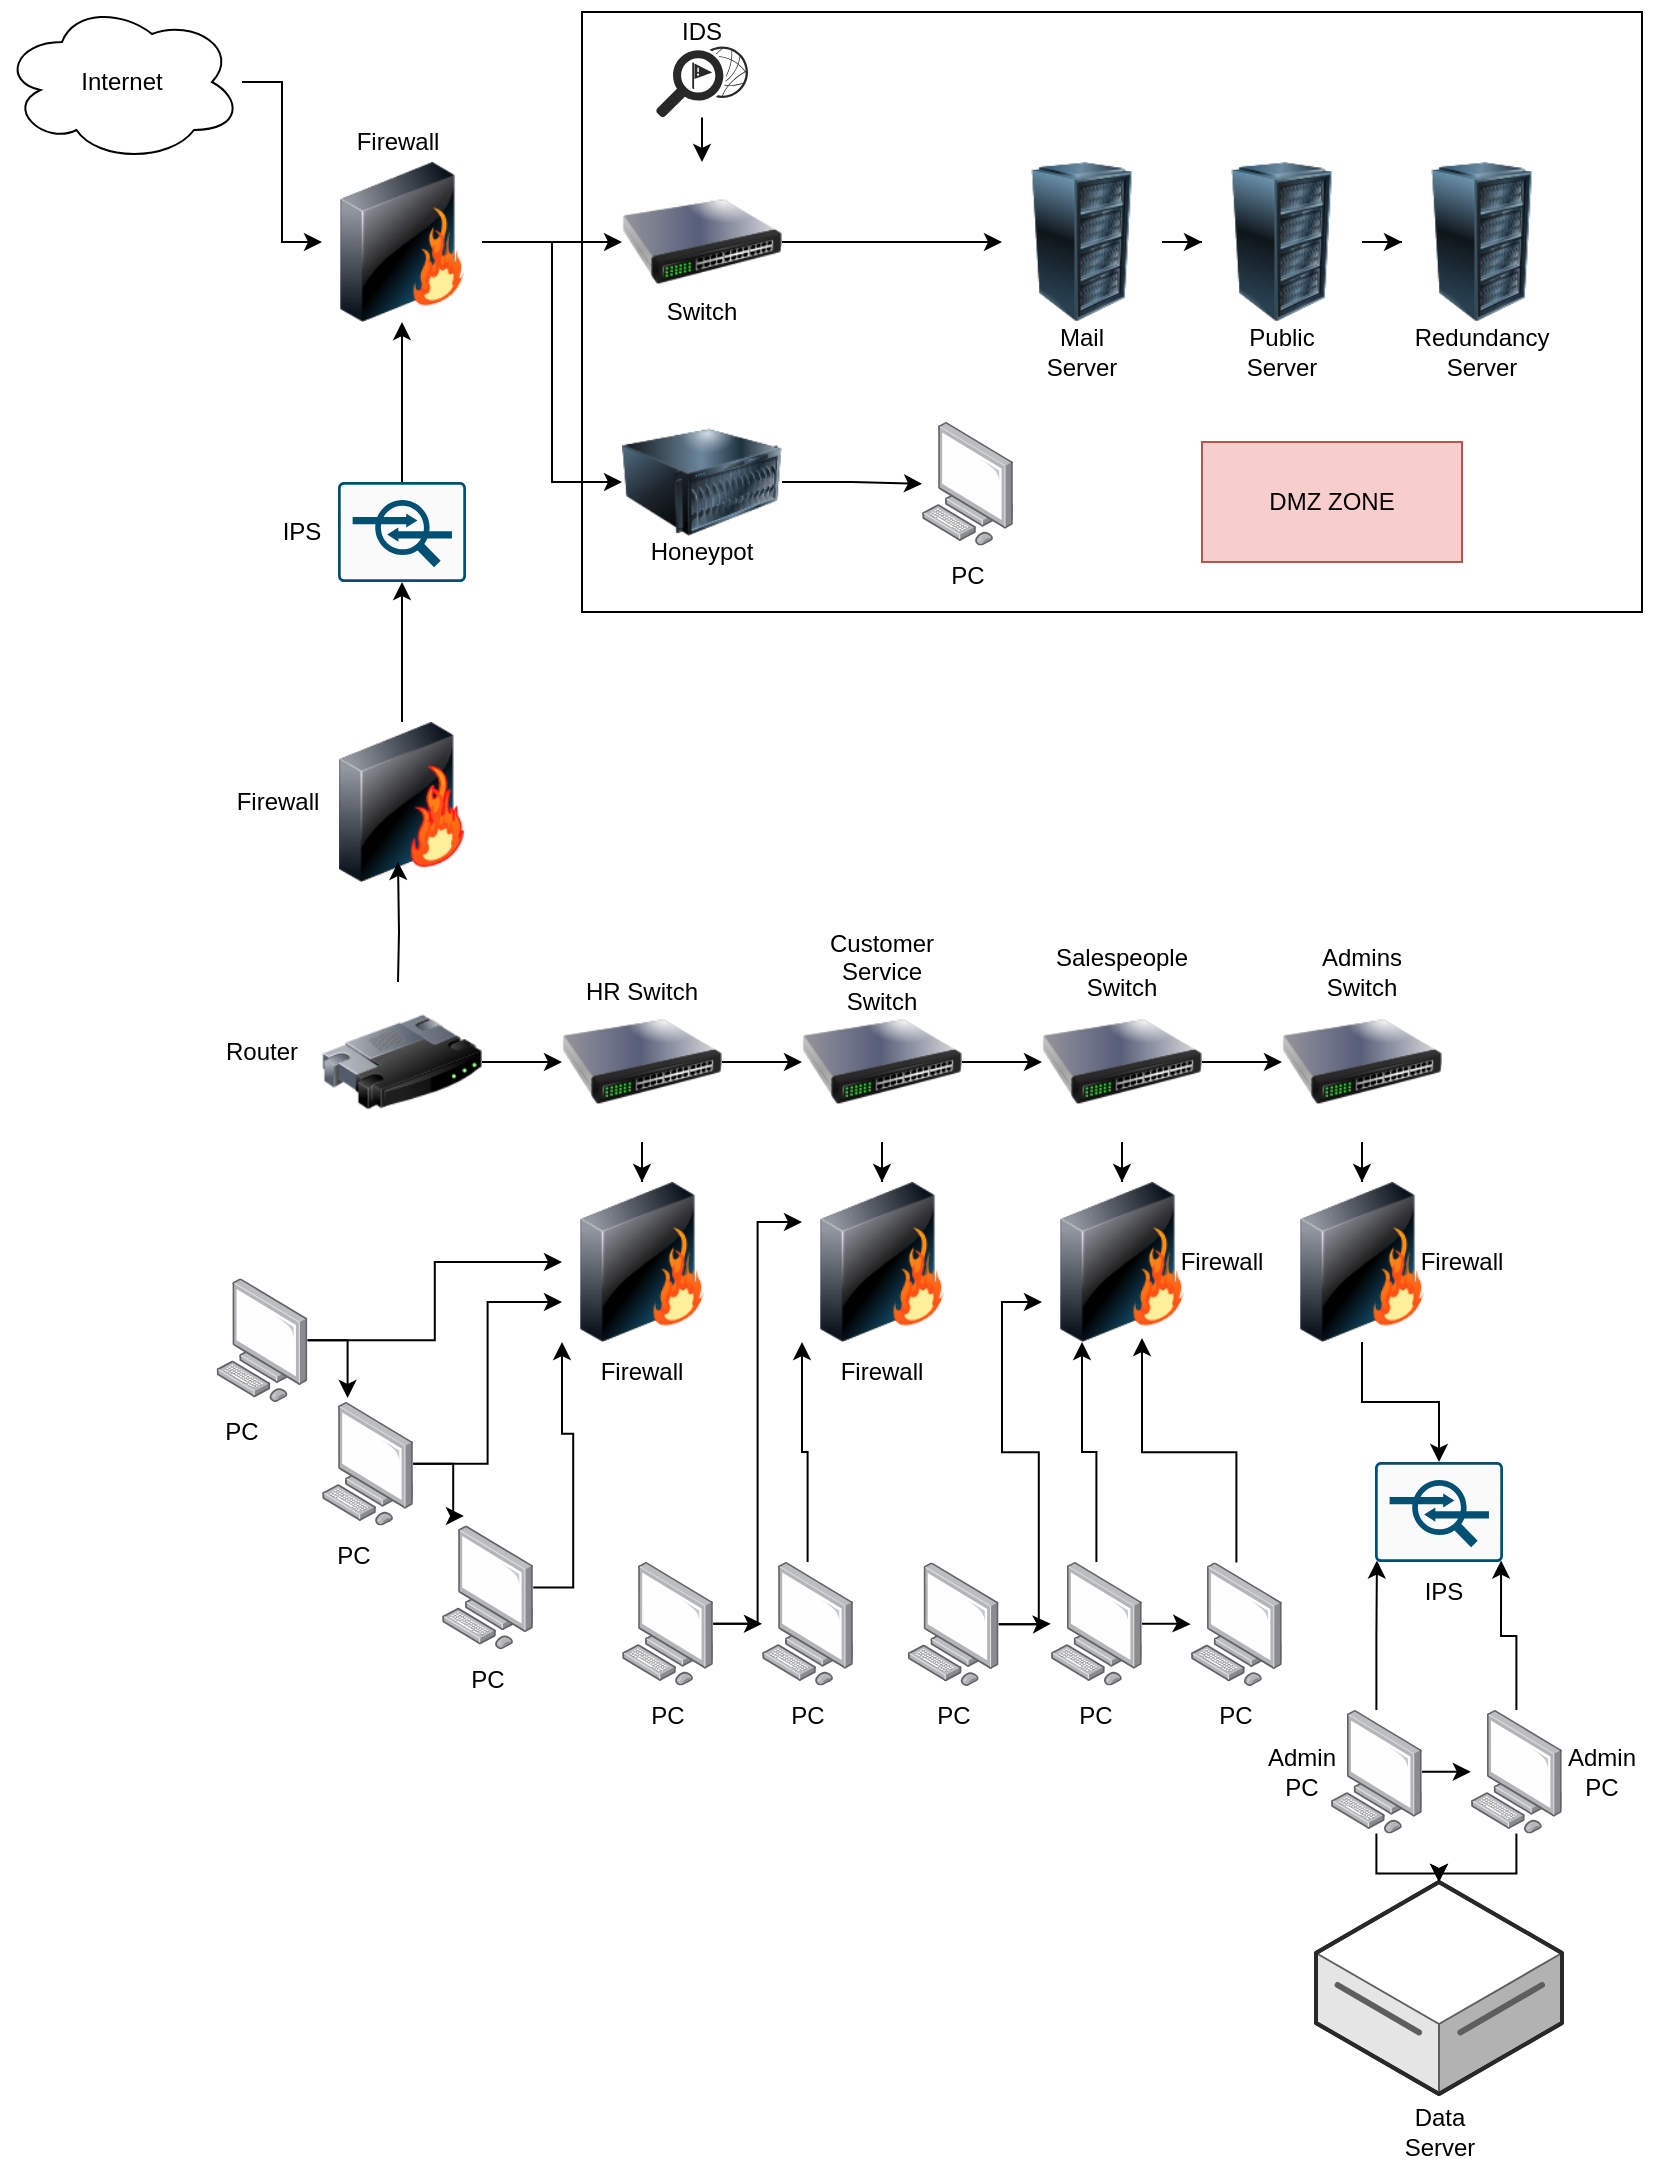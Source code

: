 <mxfile version="24.0.7" type="github">
  <diagram name="Page-1" id="75iP4moHz4gSnm8W7jYa">
    <mxGraphModel dx="1434" dy="786" grid="1" gridSize="10" guides="1" tooltips="1" connect="1" arrows="1" fold="1" page="1" pageScale="1" pageWidth="850" pageHeight="1100" math="0" shadow="0">
      <root>
        <mxCell id="0" />
        <mxCell id="1" parent="0" />
        <mxCell id="Fdf8ruKNhAeZIdXmLDlQ-97" value="" style="rounded=0;whiteSpace=wrap;html=1;" vertex="1" parent="1">
          <mxGeometry x="290" y="5" width="530" height="300" as="geometry" />
        </mxCell>
        <mxCell id="Fdf8ruKNhAeZIdXmLDlQ-5" style="edgeStyle=orthogonalEdgeStyle;rounded=0;orthogonalLoop=1;jettySize=auto;html=1;" edge="1" parent="1" source="Fdf8ruKNhAeZIdXmLDlQ-1" target="Fdf8ruKNhAeZIdXmLDlQ-3">
          <mxGeometry relative="1" as="geometry" />
        </mxCell>
        <mxCell id="Fdf8ruKNhAeZIdXmLDlQ-1" value="" style="ellipse;shape=cloud;whiteSpace=wrap;html=1;" vertex="1" parent="1">
          <mxGeometry width="120" height="80" as="geometry" />
        </mxCell>
        <mxCell id="Fdf8ruKNhAeZIdXmLDlQ-2" value="Internet" style="text;html=1;align=center;verticalAlign=middle;whiteSpace=wrap;rounded=0;" vertex="1" parent="1">
          <mxGeometry x="30" y="25" width="60" height="30" as="geometry" />
        </mxCell>
        <mxCell id="Fdf8ruKNhAeZIdXmLDlQ-11" style="edgeStyle=orthogonalEdgeStyle;rounded=0;orthogonalLoop=1;jettySize=auto;html=1;entryX=0;entryY=0.5;entryDx=0;entryDy=0;" edge="1" parent="1" source="Fdf8ruKNhAeZIdXmLDlQ-3" target="Fdf8ruKNhAeZIdXmLDlQ-8">
          <mxGeometry relative="1" as="geometry">
            <Array as="points">
              <mxPoint x="275" y="120" />
              <mxPoint x="275" y="240" />
            </Array>
          </mxGeometry>
        </mxCell>
        <mxCell id="Fdf8ruKNhAeZIdXmLDlQ-24" style="edgeStyle=orthogonalEdgeStyle;rounded=0;orthogonalLoop=1;jettySize=auto;html=1;entryX=0;entryY=0.5;entryDx=0;entryDy=0;" edge="1" parent="1" source="Fdf8ruKNhAeZIdXmLDlQ-3" target="Fdf8ruKNhAeZIdXmLDlQ-22">
          <mxGeometry relative="1" as="geometry">
            <mxPoint x="300" y="120" as="targetPoint" />
          </mxGeometry>
        </mxCell>
        <mxCell id="Fdf8ruKNhAeZIdXmLDlQ-3" value="" style="image;html=1;image=img/lib/clip_art/networking/Firewall_128x128.png" vertex="1" parent="1">
          <mxGeometry x="160" y="80" width="80" height="80" as="geometry" />
        </mxCell>
        <mxCell id="Fdf8ruKNhAeZIdXmLDlQ-27" style="edgeStyle=orthogonalEdgeStyle;rounded=0;orthogonalLoop=1;jettySize=auto;html=1;" edge="1" parent="1" source="Fdf8ruKNhAeZIdXmLDlQ-6" target="Fdf8ruKNhAeZIdXmLDlQ-20">
          <mxGeometry relative="1" as="geometry" />
        </mxCell>
        <mxCell id="Fdf8ruKNhAeZIdXmLDlQ-6" value="" style="image;html=1;image=img/lib/clip_art/computers/Server_Rack_128x128.png" vertex="1" parent="1">
          <mxGeometry x="500" y="80" width="80" height="80" as="geometry" />
        </mxCell>
        <mxCell id="Fdf8ruKNhAeZIdXmLDlQ-19" style="edgeStyle=orthogonalEdgeStyle;rounded=0;orthogonalLoop=1;jettySize=auto;html=1;" edge="1" parent="1" source="Fdf8ruKNhAeZIdXmLDlQ-8" target="Fdf8ruKNhAeZIdXmLDlQ-18">
          <mxGeometry relative="1" as="geometry" />
        </mxCell>
        <mxCell id="Fdf8ruKNhAeZIdXmLDlQ-8" value="" style="image;html=1;image=img/lib/clip_art/computers/Server_128x128.png" vertex="1" parent="1">
          <mxGeometry x="310" y="200" width="80" height="80" as="geometry" />
        </mxCell>
        <mxCell id="Fdf8ruKNhAeZIdXmLDlQ-10" style="edgeStyle=orthogonalEdgeStyle;rounded=0;orthogonalLoop=1;jettySize=auto;html=1;" edge="1" parent="1" source="Fdf8ruKNhAeZIdXmLDlQ-9" target="Fdf8ruKNhAeZIdXmLDlQ-3">
          <mxGeometry relative="1" as="geometry" />
        </mxCell>
        <mxCell id="Fdf8ruKNhAeZIdXmLDlQ-9" value="" style="sketch=0;points=[[0.015,0.015,0],[0.985,0.015,0],[0.985,0.985,0],[0.015,0.985,0],[0.25,0,0],[0.5,0,0],[0.75,0,0],[1,0.25,0],[1,0.5,0],[1,0.75,0],[0.75,1,0],[0.5,1,0],[0.25,1,0],[0,0.75,0],[0,0.5,0],[0,0.25,0]];verticalLabelPosition=bottom;html=1;verticalAlign=top;aspect=fixed;align=center;pointerEvents=1;shape=mxgraph.cisco19.rect;prIcon=ips_ids;fillColor=#FAFAFA;strokeColor=#005073;" vertex="1" parent="1">
          <mxGeometry x="168" y="240" width="64" height="50" as="geometry" />
        </mxCell>
        <mxCell id="Fdf8ruKNhAeZIdXmLDlQ-129" style="edgeStyle=orthogonalEdgeStyle;rounded=0;orthogonalLoop=1;jettySize=auto;html=1;" edge="1" parent="1" source="Fdf8ruKNhAeZIdXmLDlQ-12" target="Fdf8ruKNhAeZIdXmLDlQ-22">
          <mxGeometry relative="1" as="geometry" />
        </mxCell>
        <mxCell id="Fdf8ruKNhAeZIdXmLDlQ-12" value="" style="verticalLabelPosition=bottom;sketch=0;html=1;fillColor=#282828;strokeColor=none;verticalAlign=top;pointerEvents=1;align=center;shape=mxgraph.cisco_safe.security_icons.ids;" vertex="1" parent="1">
          <mxGeometry x="327" y="22.25" width="46" height="35.5" as="geometry" />
        </mxCell>
        <mxCell id="Fdf8ruKNhAeZIdXmLDlQ-18" value="" style="image;points=[];aspect=fixed;html=1;align=center;shadow=0;dashed=0;image=img/lib/allied_telesis/computer_and_terminals/Personal_Computer.svg;" vertex="1" parent="1">
          <mxGeometry x="460" y="210" width="45.6" height="61.8" as="geometry" />
        </mxCell>
        <mxCell id="Fdf8ruKNhAeZIdXmLDlQ-28" style="edgeStyle=orthogonalEdgeStyle;rounded=0;orthogonalLoop=1;jettySize=auto;html=1;" edge="1" parent="1" source="Fdf8ruKNhAeZIdXmLDlQ-20" target="Fdf8ruKNhAeZIdXmLDlQ-21">
          <mxGeometry relative="1" as="geometry" />
        </mxCell>
        <mxCell id="Fdf8ruKNhAeZIdXmLDlQ-20" value="" style="image;html=1;image=img/lib/clip_art/computers/Server_Rack_128x128.png" vertex="1" parent="1">
          <mxGeometry x="600" y="80" width="80" height="80" as="geometry" />
        </mxCell>
        <mxCell id="Fdf8ruKNhAeZIdXmLDlQ-21" value="" style="image;html=1;image=img/lib/clip_art/computers/Server_Rack_128x128.png" vertex="1" parent="1">
          <mxGeometry x="700" y="80" width="80" height="80" as="geometry" />
        </mxCell>
        <mxCell id="Fdf8ruKNhAeZIdXmLDlQ-26" style="edgeStyle=orthogonalEdgeStyle;rounded=0;orthogonalLoop=1;jettySize=auto;html=1;" edge="1" parent="1" source="Fdf8ruKNhAeZIdXmLDlQ-22" target="Fdf8ruKNhAeZIdXmLDlQ-6">
          <mxGeometry relative="1" as="geometry" />
        </mxCell>
        <mxCell id="Fdf8ruKNhAeZIdXmLDlQ-22" value="" style="image;html=1;image=img/lib/clip_art/networking/Switch_128x128.png" vertex="1" parent="1">
          <mxGeometry x="310" y="80" width="80" height="80" as="geometry" />
        </mxCell>
        <mxCell id="Fdf8ruKNhAeZIdXmLDlQ-31" value="Honeypot" style="text;html=1;align=center;verticalAlign=middle;whiteSpace=wrap;rounded=0;" vertex="1" parent="1">
          <mxGeometry x="320" y="260" width="60" height="30" as="geometry" />
        </mxCell>
        <mxCell id="Fdf8ruKNhAeZIdXmLDlQ-32" value="PC" style="text;html=1;align=center;verticalAlign=middle;whiteSpace=wrap;rounded=0;" vertex="1" parent="1">
          <mxGeometry x="452.8" y="271.8" width="60" height="30" as="geometry" />
        </mxCell>
        <mxCell id="Fdf8ruKNhAeZIdXmLDlQ-33" value="Switch" style="text;html=1;align=center;verticalAlign=middle;whiteSpace=wrap;rounded=0;" vertex="1" parent="1">
          <mxGeometry x="320" y="140" width="60" height="30" as="geometry" />
        </mxCell>
        <mxCell id="Fdf8ruKNhAeZIdXmLDlQ-35" value="IDS" style="text;html=1;align=center;verticalAlign=middle;whiteSpace=wrap;rounded=0;" vertex="1" parent="1">
          <mxGeometry x="320" width="60" height="30" as="geometry" />
        </mxCell>
        <mxCell id="Fdf8ruKNhAeZIdXmLDlQ-36" value="IPS" style="text;html=1;align=center;verticalAlign=middle;whiteSpace=wrap;rounded=0;" vertex="1" parent="1">
          <mxGeometry x="120" y="250" width="60" height="30" as="geometry" />
        </mxCell>
        <mxCell id="Fdf8ruKNhAeZIdXmLDlQ-37" value="Firewall" style="text;html=1;align=center;verticalAlign=middle;whiteSpace=wrap;rounded=0;" vertex="1" parent="1">
          <mxGeometry x="168" y="55" width="60" height="30" as="geometry" />
        </mxCell>
        <mxCell id="Fdf8ruKNhAeZIdXmLDlQ-39" value="Mail Server" style="text;html=1;align=center;verticalAlign=middle;whiteSpace=wrap;rounded=0;" vertex="1" parent="1">
          <mxGeometry x="510" y="160" width="60" height="30" as="geometry" />
        </mxCell>
        <mxCell id="Fdf8ruKNhAeZIdXmLDlQ-41" value="Public Server" style="text;html=1;align=center;verticalAlign=middle;whiteSpace=wrap;rounded=0;" vertex="1" parent="1">
          <mxGeometry x="610" y="160" width="60" height="30" as="geometry" />
        </mxCell>
        <mxCell id="Fdf8ruKNhAeZIdXmLDlQ-42" value="Redundancy Server" style="text;html=1;align=center;verticalAlign=middle;whiteSpace=wrap;rounded=0;" vertex="1" parent="1">
          <mxGeometry x="710" y="160" width="60" height="30" as="geometry" />
        </mxCell>
        <mxCell id="Fdf8ruKNhAeZIdXmLDlQ-43" value="" style="image;html=1;image=img/lib/clip_art/networking/Firewall-page1_128x128.png" vertex="1" parent="1">
          <mxGeometry x="160" y="360" width="80" height="80" as="geometry" />
        </mxCell>
        <mxCell id="Fdf8ruKNhAeZIdXmLDlQ-44" style="edgeStyle=orthogonalEdgeStyle;rounded=0;orthogonalLoop=1;jettySize=auto;html=1;entryX=0.5;entryY=1;entryDx=0;entryDy=0;entryPerimeter=0;" edge="1" parent="1" source="Fdf8ruKNhAeZIdXmLDlQ-43" target="Fdf8ruKNhAeZIdXmLDlQ-9">
          <mxGeometry relative="1" as="geometry" />
        </mxCell>
        <mxCell id="Fdf8ruKNhAeZIdXmLDlQ-45" value="Firewall" style="text;html=1;align=center;verticalAlign=middle;whiteSpace=wrap;rounded=0;" vertex="1" parent="1">
          <mxGeometry x="108" y="385" width="60" height="30" as="geometry" />
        </mxCell>
        <mxCell id="Fdf8ruKNhAeZIdXmLDlQ-47" style="edgeStyle=orthogonalEdgeStyle;rounded=0;orthogonalLoop=1;jettySize=auto;html=1;entryX=0.475;entryY=0.875;entryDx=0;entryDy=0;entryPerimeter=0;" edge="1" parent="1" target="Fdf8ruKNhAeZIdXmLDlQ-43">
          <mxGeometry relative="1" as="geometry">
            <mxPoint x="198" y="490" as="sourcePoint" />
          </mxGeometry>
        </mxCell>
        <mxCell id="Fdf8ruKNhAeZIdXmLDlQ-48" value="Router" style="text;html=1;align=center;verticalAlign=middle;whiteSpace=wrap;rounded=0;" vertex="1" parent="1">
          <mxGeometry x="100" y="510" width="60" height="30" as="geometry" />
        </mxCell>
        <mxCell id="Fdf8ruKNhAeZIdXmLDlQ-54" style="edgeStyle=orthogonalEdgeStyle;rounded=0;orthogonalLoop=1;jettySize=auto;html=1;" edge="1" parent="1" source="Fdf8ruKNhAeZIdXmLDlQ-49" target="Fdf8ruKNhAeZIdXmLDlQ-50">
          <mxGeometry relative="1" as="geometry" />
        </mxCell>
        <mxCell id="Fdf8ruKNhAeZIdXmLDlQ-49" value="" style="image;html=1;image=img/lib/clip_art/networking/Router_128x128.png" vertex="1" parent="1">
          <mxGeometry x="160" y="490" width="80" height="80" as="geometry" />
        </mxCell>
        <mxCell id="Fdf8ruKNhAeZIdXmLDlQ-56" style="edgeStyle=orthogonalEdgeStyle;rounded=0;orthogonalLoop=1;jettySize=auto;html=1;entryX=0;entryY=0.5;entryDx=0;entryDy=0;" edge="1" parent="1" source="Fdf8ruKNhAeZIdXmLDlQ-50" target="Fdf8ruKNhAeZIdXmLDlQ-51">
          <mxGeometry relative="1" as="geometry" />
        </mxCell>
        <mxCell id="Fdf8ruKNhAeZIdXmLDlQ-67" style="edgeStyle=orthogonalEdgeStyle;rounded=0;orthogonalLoop=1;jettySize=auto;html=1;" edge="1" parent="1" source="Fdf8ruKNhAeZIdXmLDlQ-50" target="Fdf8ruKNhAeZIdXmLDlQ-63">
          <mxGeometry relative="1" as="geometry" />
        </mxCell>
        <mxCell id="Fdf8ruKNhAeZIdXmLDlQ-50" value="" style="image;html=1;image=img/lib/clip_art/networking/Switch_128x128.png" vertex="1" parent="1">
          <mxGeometry x="280" y="490" width="80" height="80" as="geometry" />
        </mxCell>
        <mxCell id="Fdf8ruKNhAeZIdXmLDlQ-57" style="edgeStyle=orthogonalEdgeStyle;rounded=0;orthogonalLoop=1;jettySize=auto;html=1;" edge="1" parent="1" source="Fdf8ruKNhAeZIdXmLDlQ-51" target="Fdf8ruKNhAeZIdXmLDlQ-52">
          <mxGeometry relative="1" as="geometry" />
        </mxCell>
        <mxCell id="Fdf8ruKNhAeZIdXmLDlQ-68" style="edgeStyle=orthogonalEdgeStyle;rounded=0;orthogonalLoop=1;jettySize=auto;html=1;" edge="1" parent="1" source="Fdf8ruKNhAeZIdXmLDlQ-51" target="Fdf8ruKNhAeZIdXmLDlQ-64">
          <mxGeometry relative="1" as="geometry" />
        </mxCell>
        <mxCell id="Fdf8ruKNhAeZIdXmLDlQ-51" value="" style="image;html=1;image=img/lib/clip_art/networking/Switch_128x128.png" vertex="1" parent="1">
          <mxGeometry x="400" y="490" width="80" height="80" as="geometry" />
        </mxCell>
        <mxCell id="Fdf8ruKNhAeZIdXmLDlQ-58" style="edgeStyle=orthogonalEdgeStyle;rounded=0;orthogonalLoop=1;jettySize=auto;html=1;" edge="1" parent="1" source="Fdf8ruKNhAeZIdXmLDlQ-52" target="Fdf8ruKNhAeZIdXmLDlQ-53">
          <mxGeometry relative="1" as="geometry" />
        </mxCell>
        <mxCell id="Fdf8ruKNhAeZIdXmLDlQ-69" style="edgeStyle=orthogonalEdgeStyle;rounded=0;orthogonalLoop=1;jettySize=auto;html=1;" edge="1" parent="1" source="Fdf8ruKNhAeZIdXmLDlQ-52" target="Fdf8ruKNhAeZIdXmLDlQ-65">
          <mxGeometry relative="1" as="geometry" />
        </mxCell>
        <mxCell id="Fdf8ruKNhAeZIdXmLDlQ-52" value="" style="image;html=1;image=img/lib/clip_art/networking/Switch_128x128.png" vertex="1" parent="1">
          <mxGeometry x="520" y="490" width="80" height="80" as="geometry" />
        </mxCell>
        <mxCell id="Fdf8ruKNhAeZIdXmLDlQ-70" style="edgeStyle=orthogonalEdgeStyle;rounded=0;orthogonalLoop=1;jettySize=auto;html=1;entryX=0.5;entryY=0;entryDx=0;entryDy=0;" edge="1" parent="1" source="Fdf8ruKNhAeZIdXmLDlQ-53" target="Fdf8ruKNhAeZIdXmLDlQ-66">
          <mxGeometry relative="1" as="geometry" />
        </mxCell>
        <mxCell id="Fdf8ruKNhAeZIdXmLDlQ-53" value="" style="image;html=1;image=img/lib/clip_art/networking/Switch_128x128.png" vertex="1" parent="1">
          <mxGeometry x="640" y="490" width="80" height="80" as="geometry" />
        </mxCell>
        <mxCell id="Fdf8ruKNhAeZIdXmLDlQ-59" value="HR Switch" style="text;html=1;align=center;verticalAlign=middle;whiteSpace=wrap;rounded=0;" vertex="1" parent="1">
          <mxGeometry x="290" y="480" width="60" height="30" as="geometry" />
        </mxCell>
        <mxCell id="Fdf8ruKNhAeZIdXmLDlQ-60" value="Customer Service Switch" style="text;html=1;align=center;verticalAlign=middle;whiteSpace=wrap;rounded=0;" vertex="1" parent="1">
          <mxGeometry x="410" y="470" width="60" height="30" as="geometry" />
        </mxCell>
        <mxCell id="Fdf8ruKNhAeZIdXmLDlQ-61" value="Salespeople Switch" style="text;html=1;align=center;verticalAlign=middle;whiteSpace=wrap;rounded=0;" vertex="1" parent="1">
          <mxGeometry x="530" y="470" width="60" height="30" as="geometry" />
        </mxCell>
        <mxCell id="Fdf8ruKNhAeZIdXmLDlQ-62" value="Admins Switch" style="text;html=1;align=center;verticalAlign=middle;whiteSpace=wrap;rounded=0;" vertex="1" parent="1">
          <mxGeometry x="650" y="470" width="60" height="30" as="geometry" />
        </mxCell>
        <mxCell id="Fdf8ruKNhAeZIdXmLDlQ-63" value="" style="image;html=1;image=img/lib/clip_art/networking/Firewall_128x128.png" vertex="1" parent="1">
          <mxGeometry x="280" y="590" width="80" height="80" as="geometry" />
        </mxCell>
        <mxCell id="Fdf8ruKNhAeZIdXmLDlQ-64" value="" style="image;html=1;image=img/lib/clip_art/networking/Firewall_128x128.png" vertex="1" parent="1">
          <mxGeometry x="400" y="590" width="80" height="80" as="geometry" />
        </mxCell>
        <mxCell id="Fdf8ruKNhAeZIdXmLDlQ-65" value="" style="image;html=1;image=img/lib/clip_art/networking/Firewall_128x128.png" vertex="1" parent="1">
          <mxGeometry x="520" y="590" width="80" height="80" as="geometry" />
        </mxCell>
        <mxCell id="Fdf8ruKNhAeZIdXmLDlQ-66" value="" style="image;html=1;image=img/lib/clip_art/networking/Firewall_128x128.png" vertex="1" parent="1">
          <mxGeometry x="640" y="590" width="80" height="80" as="geometry" />
        </mxCell>
        <mxCell id="Fdf8ruKNhAeZIdXmLDlQ-79" style="edgeStyle=orthogonalEdgeStyle;rounded=0;orthogonalLoop=1;jettySize=auto;html=1;" edge="1" parent="1" source="Fdf8ruKNhAeZIdXmLDlQ-71" target="Fdf8ruKNhAeZIdXmLDlQ-63">
          <mxGeometry relative="1" as="geometry" />
        </mxCell>
        <mxCell id="Fdf8ruKNhAeZIdXmLDlQ-71" value="" style="image;points=[];aspect=fixed;html=1;align=center;shadow=0;dashed=0;image=img/lib/allied_telesis/computer_and_terminals/Personal_Computer.svg;" vertex="1" parent="1">
          <mxGeometry x="107.2" y="638.2" width="45.6" height="61.8" as="geometry" />
        </mxCell>
        <mxCell id="Fdf8ruKNhAeZIdXmLDlQ-81" style="edgeStyle=orthogonalEdgeStyle;rounded=0;orthogonalLoop=1;jettySize=auto;html=1;entryX=0;entryY=1;entryDx=0;entryDy=0;" edge="1" parent="1" source="Fdf8ruKNhAeZIdXmLDlQ-72" target="Fdf8ruKNhAeZIdXmLDlQ-63">
          <mxGeometry relative="1" as="geometry" />
        </mxCell>
        <mxCell id="Fdf8ruKNhAeZIdXmLDlQ-72" value="" style="image;points=[];aspect=fixed;html=1;align=center;shadow=0;dashed=0;image=img/lib/allied_telesis/computer_and_terminals/Personal_Computer.svg;" vertex="1" parent="1">
          <mxGeometry x="220.0" y="761.8" width="45.6" height="61.8" as="geometry" />
        </mxCell>
        <mxCell id="Fdf8ruKNhAeZIdXmLDlQ-80" style="edgeStyle=orthogonalEdgeStyle;rounded=0;orthogonalLoop=1;jettySize=auto;html=1;entryX=0;entryY=0.75;entryDx=0;entryDy=0;" edge="1" parent="1" source="Fdf8ruKNhAeZIdXmLDlQ-73" target="Fdf8ruKNhAeZIdXmLDlQ-63">
          <mxGeometry relative="1" as="geometry" />
        </mxCell>
        <mxCell id="Fdf8ruKNhAeZIdXmLDlQ-73" value="" style="image;points=[];aspect=fixed;html=1;align=center;shadow=0;dashed=0;image=img/lib/allied_telesis/computer_and_terminals/Personal_Computer.svg;" vertex="1" parent="1">
          <mxGeometry x="160" y="700" width="45.6" height="61.8" as="geometry" />
        </mxCell>
        <mxCell id="Fdf8ruKNhAeZIdXmLDlQ-82" value="PC" style="text;html=1;align=center;verticalAlign=middle;whiteSpace=wrap;rounded=0;" vertex="1" parent="1">
          <mxGeometry x="90" y="700" width="60" height="30" as="geometry" />
        </mxCell>
        <mxCell id="Fdf8ruKNhAeZIdXmLDlQ-83" value="PC" style="text;html=1;align=center;verticalAlign=middle;whiteSpace=wrap;rounded=0;" vertex="1" parent="1">
          <mxGeometry x="146" y="762" width="60" height="30" as="geometry" />
        </mxCell>
        <mxCell id="Fdf8ruKNhAeZIdXmLDlQ-84" value="PC" style="text;html=1;align=center;verticalAlign=middle;whiteSpace=wrap;rounded=0;" vertex="1" parent="1">
          <mxGeometry x="213" y="824" width="60" height="30" as="geometry" />
        </mxCell>
        <mxCell id="Fdf8ruKNhAeZIdXmLDlQ-87" style="edgeStyle=orthogonalEdgeStyle;rounded=0;orthogonalLoop=1;jettySize=auto;html=1;entryX=0;entryY=0.25;entryDx=0;entryDy=0;" edge="1" parent="1" source="Fdf8ruKNhAeZIdXmLDlQ-85" target="Fdf8ruKNhAeZIdXmLDlQ-64">
          <mxGeometry relative="1" as="geometry" />
        </mxCell>
        <mxCell id="Fdf8ruKNhAeZIdXmLDlQ-111" style="edgeStyle=orthogonalEdgeStyle;rounded=0;orthogonalLoop=1;jettySize=auto;html=1;" edge="1" parent="1" source="Fdf8ruKNhAeZIdXmLDlQ-85" target="Fdf8ruKNhAeZIdXmLDlQ-86">
          <mxGeometry relative="1" as="geometry" />
        </mxCell>
        <mxCell id="Fdf8ruKNhAeZIdXmLDlQ-85" value="" style="image;points=[];aspect=fixed;html=1;align=center;shadow=0;dashed=0;image=img/lib/allied_telesis/computer_and_terminals/Personal_Computer.svg;" vertex="1" parent="1">
          <mxGeometry x="310" y="780" width="45.6" height="61.8" as="geometry" />
        </mxCell>
        <mxCell id="Fdf8ruKNhAeZIdXmLDlQ-88" style="edgeStyle=orthogonalEdgeStyle;rounded=0;orthogonalLoop=1;jettySize=auto;html=1;entryX=0;entryY=1;entryDx=0;entryDy=0;" edge="1" parent="1" source="Fdf8ruKNhAeZIdXmLDlQ-86" target="Fdf8ruKNhAeZIdXmLDlQ-64">
          <mxGeometry relative="1" as="geometry" />
        </mxCell>
        <mxCell id="Fdf8ruKNhAeZIdXmLDlQ-86" value="" style="image;points=[];aspect=fixed;html=1;align=center;shadow=0;dashed=0;image=img/lib/allied_telesis/computer_and_terminals/Personal_Computer.svg;" vertex="1" parent="1">
          <mxGeometry x="380" y="780" width="45.6" height="61.8" as="geometry" />
        </mxCell>
        <mxCell id="Fdf8ruKNhAeZIdXmLDlQ-89" value="PC" style="text;html=1;align=center;verticalAlign=middle;whiteSpace=wrap;rounded=0;" vertex="1" parent="1">
          <mxGeometry x="302.8" y="841.8" width="60" height="30" as="geometry" />
        </mxCell>
        <mxCell id="Fdf8ruKNhAeZIdXmLDlQ-90" value="PC" style="text;html=1;align=center;verticalAlign=middle;whiteSpace=wrap;rounded=0;" vertex="1" parent="1">
          <mxGeometry x="373" y="842" width="60" height="30" as="geometry" />
        </mxCell>
        <mxCell id="Fdf8ruKNhAeZIdXmLDlQ-100" style="edgeStyle=orthogonalEdgeStyle;rounded=0;orthogonalLoop=1;jettySize=auto;html=1;entryX=0;entryY=0.75;entryDx=0;entryDy=0;" edge="1" parent="1" source="Fdf8ruKNhAeZIdXmLDlQ-91" target="Fdf8ruKNhAeZIdXmLDlQ-65">
          <mxGeometry relative="1" as="geometry" />
        </mxCell>
        <mxCell id="Fdf8ruKNhAeZIdXmLDlQ-112" style="edgeStyle=orthogonalEdgeStyle;rounded=0;orthogonalLoop=1;jettySize=auto;html=1;" edge="1" parent="1" source="Fdf8ruKNhAeZIdXmLDlQ-91" target="Fdf8ruKNhAeZIdXmLDlQ-92">
          <mxGeometry relative="1" as="geometry" />
        </mxCell>
        <mxCell id="Fdf8ruKNhAeZIdXmLDlQ-91" value="" style="image;points=[];aspect=fixed;html=1;align=center;shadow=0;dashed=0;image=img/lib/allied_telesis/computer_and_terminals/Personal_Computer.svg;" vertex="1" parent="1">
          <mxGeometry x="452.8" y="780.2" width="45.6" height="61.8" as="geometry" />
        </mxCell>
        <mxCell id="Fdf8ruKNhAeZIdXmLDlQ-101" style="edgeStyle=orthogonalEdgeStyle;rounded=0;orthogonalLoop=1;jettySize=auto;html=1;entryX=0.25;entryY=1;entryDx=0;entryDy=0;" edge="1" parent="1" source="Fdf8ruKNhAeZIdXmLDlQ-92" target="Fdf8ruKNhAeZIdXmLDlQ-65">
          <mxGeometry relative="1" as="geometry" />
        </mxCell>
        <mxCell id="Fdf8ruKNhAeZIdXmLDlQ-113" style="edgeStyle=orthogonalEdgeStyle;rounded=0;orthogonalLoop=1;jettySize=auto;html=1;" edge="1" parent="1" source="Fdf8ruKNhAeZIdXmLDlQ-92" target="Fdf8ruKNhAeZIdXmLDlQ-93">
          <mxGeometry relative="1" as="geometry" />
        </mxCell>
        <mxCell id="Fdf8ruKNhAeZIdXmLDlQ-92" value="" style="image;points=[];aspect=fixed;html=1;align=center;shadow=0;dashed=0;image=img/lib/allied_telesis/computer_and_terminals/Personal_Computer.svg;" vertex="1" parent="1">
          <mxGeometry x="524.4" y="780" width="45.6" height="61.8" as="geometry" />
        </mxCell>
        <mxCell id="Fdf8ruKNhAeZIdXmLDlQ-93" value="" style="image;points=[];aspect=fixed;html=1;align=center;shadow=0;dashed=0;image=img/lib/allied_telesis/computer_and_terminals/Personal_Computer.svg;" vertex="1" parent="1">
          <mxGeometry x="594.4" y="780.2" width="45.6" height="61.8" as="geometry" />
        </mxCell>
        <mxCell id="Fdf8ruKNhAeZIdXmLDlQ-94" value="PC" style="text;html=1;align=center;verticalAlign=middle;whiteSpace=wrap;rounded=0;" vertex="1" parent="1">
          <mxGeometry x="446" y="842" width="60" height="30" as="geometry" />
        </mxCell>
        <mxCell id="Fdf8ruKNhAeZIdXmLDlQ-95" value="PC" style="text;html=1;align=center;verticalAlign=middle;whiteSpace=wrap;rounded=0;" vertex="1" parent="1">
          <mxGeometry x="517" y="842" width="60" height="30" as="geometry" />
        </mxCell>
        <mxCell id="Fdf8ruKNhAeZIdXmLDlQ-96" value="PC" style="text;html=1;align=center;verticalAlign=middle;whiteSpace=wrap;rounded=0;" vertex="1" parent="1">
          <mxGeometry x="587" y="842" width="60" height="30" as="geometry" />
        </mxCell>
        <mxCell id="Fdf8ruKNhAeZIdXmLDlQ-99" value="DMZ ZONE" style="text;html=1;align=center;verticalAlign=middle;whiteSpace=wrap;rounded=0;fillColor=#f8cecc;strokeColor=#b85450;" vertex="1" parent="1">
          <mxGeometry x="600" y="220" width="130" height="60" as="geometry" />
        </mxCell>
        <mxCell id="Fdf8ruKNhAeZIdXmLDlQ-102" style="edgeStyle=orthogonalEdgeStyle;rounded=0;orthogonalLoop=1;jettySize=auto;html=1;entryX=0.625;entryY=0.975;entryDx=0;entryDy=0;entryPerimeter=0;" edge="1" parent="1" source="Fdf8ruKNhAeZIdXmLDlQ-93" target="Fdf8ruKNhAeZIdXmLDlQ-65">
          <mxGeometry relative="1" as="geometry" />
        </mxCell>
        <mxCell id="Fdf8ruKNhAeZIdXmLDlQ-103" value="" style="sketch=0;points=[[0.015,0.015,0],[0.985,0.015,0],[0.985,0.985,0],[0.015,0.985,0],[0.25,0,0],[0.5,0,0],[0.75,0,0],[1,0.25,0],[1,0.5,0],[1,0.75,0],[0.75,1,0],[0.5,1,0],[0.25,1,0],[0,0.75,0],[0,0.5,0],[0,0.25,0]];verticalLabelPosition=bottom;html=1;verticalAlign=top;aspect=fixed;align=center;pointerEvents=1;shape=mxgraph.cisco19.rect;prIcon=ips_ids;fillColor=#FAFAFA;strokeColor=#005073;" vertex="1" parent="1">
          <mxGeometry x="686.5" y="730" width="64" height="50" as="geometry" />
        </mxCell>
        <mxCell id="Fdf8ruKNhAeZIdXmLDlQ-105" style="edgeStyle=orthogonalEdgeStyle;rounded=0;orthogonalLoop=1;jettySize=auto;html=1;entryX=0.5;entryY=0;entryDx=0;entryDy=0;entryPerimeter=0;" edge="1" parent="1" source="Fdf8ruKNhAeZIdXmLDlQ-66" target="Fdf8ruKNhAeZIdXmLDlQ-103">
          <mxGeometry relative="1" as="geometry" />
        </mxCell>
        <mxCell id="Fdf8ruKNhAeZIdXmLDlQ-114" style="edgeStyle=orthogonalEdgeStyle;rounded=0;orthogonalLoop=1;jettySize=auto;html=1;" edge="1" parent="1" source="Fdf8ruKNhAeZIdXmLDlQ-106" target="Fdf8ruKNhAeZIdXmLDlQ-108">
          <mxGeometry relative="1" as="geometry" />
        </mxCell>
        <mxCell id="Fdf8ruKNhAeZIdXmLDlQ-119" style="edgeStyle=orthogonalEdgeStyle;rounded=0;orthogonalLoop=1;jettySize=auto;html=1;" edge="1" parent="1" source="Fdf8ruKNhAeZIdXmLDlQ-106" target="Fdf8ruKNhAeZIdXmLDlQ-107">
          <mxGeometry relative="1" as="geometry" />
        </mxCell>
        <mxCell id="Fdf8ruKNhAeZIdXmLDlQ-106" value="" style="image;points=[];aspect=fixed;html=1;align=center;shadow=0;dashed=0;image=img/lib/allied_telesis/computer_and_terminals/Personal_Computer.svg;" vertex="1" parent="1">
          <mxGeometry x="664.4" y="854" width="45.6" height="61.8" as="geometry" />
        </mxCell>
        <mxCell id="Fdf8ruKNhAeZIdXmLDlQ-107" value="" style="verticalLabelPosition=bottom;html=1;verticalAlign=top;strokeWidth=1;align=center;outlineConnect=0;dashed=0;outlineConnect=0;shape=mxgraph.aws3d.dataServer;strokeColor=#5E5E5E;aspect=fixed;" vertex="1" parent="1">
          <mxGeometry x="657" y="940" width="123" height="106" as="geometry" />
        </mxCell>
        <mxCell id="Fdf8ruKNhAeZIdXmLDlQ-120" style="edgeStyle=orthogonalEdgeStyle;rounded=0;orthogonalLoop=1;jettySize=auto;html=1;" edge="1" parent="1" source="Fdf8ruKNhAeZIdXmLDlQ-108" target="Fdf8ruKNhAeZIdXmLDlQ-107">
          <mxGeometry relative="1" as="geometry" />
        </mxCell>
        <mxCell id="Fdf8ruKNhAeZIdXmLDlQ-108" value="" style="image;points=[];aspect=fixed;html=1;align=center;shadow=0;dashed=0;image=img/lib/allied_telesis/computer_and_terminals/Personal_Computer.svg;" vertex="1" parent="1">
          <mxGeometry x="734.4" y="854" width="45.6" height="61.8" as="geometry" />
        </mxCell>
        <mxCell id="Fdf8ruKNhAeZIdXmLDlQ-109" style="edgeStyle=orthogonalEdgeStyle;rounded=0;orthogonalLoop=1;jettySize=auto;html=1;entryX=0.285;entryY=-0.032;entryDx=0;entryDy=0;entryPerimeter=0;" edge="1" parent="1" source="Fdf8ruKNhAeZIdXmLDlQ-71" target="Fdf8ruKNhAeZIdXmLDlQ-73">
          <mxGeometry relative="1" as="geometry" />
        </mxCell>
        <mxCell id="Fdf8ruKNhAeZIdXmLDlQ-110" style="edgeStyle=orthogonalEdgeStyle;rounded=0;orthogonalLoop=1;jettySize=auto;html=1;entryX=0.241;entryY=-0.078;entryDx=0;entryDy=0;entryPerimeter=0;" edge="1" parent="1" source="Fdf8ruKNhAeZIdXmLDlQ-73" target="Fdf8ruKNhAeZIdXmLDlQ-72">
          <mxGeometry relative="1" as="geometry" />
        </mxCell>
        <mxCell id="Fdf8ruKNhAeZIdXmLDlQ-115" style="edgeStyle=orthogonalEdgeStyle;rounded=0;orthogonalLoop=1;jettySize=auto;html=1;entryX=0.015;entryY=0.985;entryDx=0;entryDy=0;entryPerimeter=0;" edge="1" parent="1" source="Fdf8ruKNhAeZIdXmLDlQ-106" target="Fdf8ruKNhAeZIdXmLDlQ-103">
          <mxGeometry relative="1" as="geometry" />
        </mxCell>
        <mxCell id="Fdf8ruKNhAeZIdXmLDlQ-121" value="Admin&lt;div&gt;PC&lt;/div&gt;" style="text;html=1;align=center;verticalAlign=middle;whiteSpace=wrap;rounded=0;" vertex="1" parent="1">
          <mxGeometry x="620" y="870" width="60" height="30" as="geometry" />
        </mxCell>
        <mxCell id="Fdf8ruKNhAeZIdXmLDlQ-122" value="Admin&lt;div&gt;PC&lt;/div&gt;" style="text;html=1;align=center;verticalAlign=middle;whiteSpace=wrap;rounded=0;" vertex="1" parent="1">
          <mxGeometry x="770" y="869.9" width="60" height="30" as="geometry" />
        </mxCell>
        <mxCell id="Fdf8ruKNhAeZIdXmLDlQ-123" value="Data Server" style="text;html=1;align=center;verticalAlign=middle;whiteSpace=wrap;rounded=0;" vertex="1" parent="1">
          <mxGeometry x="689" y="1050" width="60" height="30" as="geometry" />
        </mxCell>
        <mxCell id="Fdf8ruKNhAeZIdXmLDlQ-124" value="IPS" style="text;html=1;align=center;verticalAlign=middle;whiteSpace=wrap;rounded=0;" vertex="1" parent="1">
          <mxGeometry x="690.5" y="780.2" width="60" height="30" as="geometry" />
        </mxCell>
        <mxCell id="Fdf8ruKNhAeZIdXmLDlQ-125" value="Firewall" style="text;html=1;align=center;verticalAlign=middle;whiteSpace=wrap;rounded=0;" vertex="1" parent="1">
          <mxGeometry x="290" y="670" width="60" height="30" as="geometry" />
        </mxCell>
        <mxCell id="Fdf8ruKNhAeZIdXmLDlQ-126" value="Firewall" style="text;html=1;align=center;verticalAlign=middle;whiteSpace=wrap;rounded=0;" vertex="1" parent="1">
          <mxGeometry x="410" y="670" width="60" height="30" as="geometry" />
        </mxCell>
        <mxCell id="Fdf8ruKNhAeZIdXmLDlQ-127" value="Firewall" style="text;html=1;align=center;verticalAlign=middle;whiteSpace=wrap;rounded=0;" vertex="1" parent="1">
          <mxGeometry x="700" y="615" width="60" height="30" as="geometry" />
        </mxCell>
        <mxCell id="Fdf8ruKNhAeZIdXmLDlQ-128" value="Firewall" style="text;html=1;align=center;verticalAlign=middle;whiteSpace=wrap;rounded=0;" vertex="1" parent="1">
          <mxGeometry x="580" y="615" width="60" height="30" as="geometry" />
        </mxCell>
        <mxCell id="Fdf8ruKNhAeZIdXmLDlQ-131" style="edgeStyle=orthogonalEdgeStyle;rounded=0;orthogonalLoop=1;jettySize=auto;html=1;entryX=0.985;entryY=0.985;entryDx=0;entryDy=0;entryPerimeter=0;" edge="1" parent="1" source="Fdf8ruKNhAeZIdXmLDlQ-108" target="Fdf8ruKNhAeZIdXmLDlQ-103">
          <mxGeometry relative="1" as="geometry" />
        </mxCell>
      </root>
    </mxGraphModel>
  </diagram>
</mxfile>
